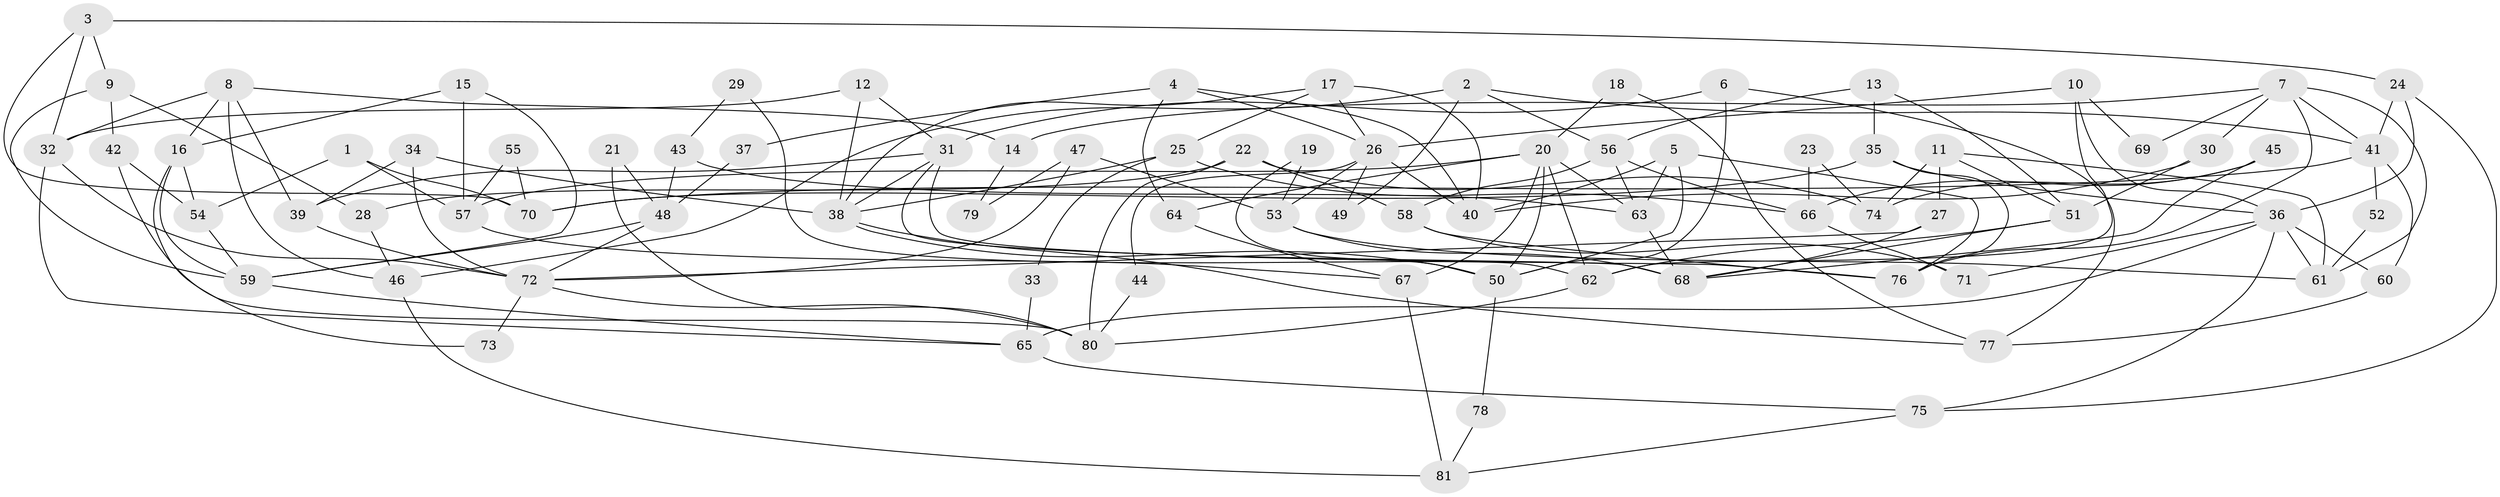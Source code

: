 // coarse degree distribution, {4: 0.1111111111111111, 11: 0.07407407407407407, 10: 0.037037037037037035, 5: 0.2222222222222222, 6: 0.14814814814814814, 2: 0.14814814814814814, 9: 0.1111111111111111, 7: 0.1111111111111111, 8: 0.037037037037037035}
// Generated by graph-tools (version 1.1) at 2025/51/03/04/25 22:51:11]
// undirected, 81 vertices, 162 edges
graph export_dot {
  node [color=gray90,style=filled];
  1;
  2;
  3;
  4;
  5;
  6;
  7;
  8;
  9;
  10;
  11;
  12;
  13;
  14;
  15;
  16;
  17;
  18;
  19;
  20;
  21;
  22;
  23;
  24;
  25;
  26;
  27;
  28;
  29;
  30;
  31;
  32;
  33;
  34;
  35;
  36;
  37;
  38;
  39;
  40;
  41;
  42;
  43;
  44;
  45;
  46;
  47;
  48;
  49;
  50;
  51;
  52;
  53;
  54;
  55;
  56;
  57;
  58;
  59;
  60;
  61;
  62;
  63;
  64;
  65;
  66;
  67;
  68;
  69;
  70;
  71;
  72;
  73;
  74;
  75;
  76;
  77;
  78;
  79;
  80;
  81;
  1 -- 70;
  1 -- 57;
  1 -- 54;
  2 -- 41;
  2 -- 56;
  2 -- 46;
  2 -- 49;
  3 -- 24;
  3 -- 32;
  3 -- 9;
  3 -- 70;
  4 -- 26;
  4 -- 40;
  4 -- 37;
  4 -- 64;
  5 -- 76;
  5 -- 63;
  5 -- 40;
  5 -- 50;
  6 -- 31;
  6 -- 77;
  6 -- 50;
  7 -- 41;
  7 -- 61;
  7 -- 14;
  7 -- 30;
  7 -- 69;
  7 -- 76;
  8 -- 32;
  8 -- 39;
  8 -- 14;
  8 -- 16;
  8 -- 46;
  9 -- 42;
  9 -- 28;
  9 -- 59;
  10 -- 62;
  10 -- 36;
  10 -- 26;
  10 -- 69;
  11 -- 61;
  11 -- 51;
  11 -- 27;
  11 -- 74;
  12 -- 38;
  12 -- 32;
  12 -- 31;
  13 -- 51;
  13 -- 56;
  13 -- 35;
  14 -- 79;
  15 -- 16;
  15 -- 59;
  15 -- 57;
  16 -- 59;
  16 -- 54;
  16 -- 73;
  17 -- 38;
  17 -- 26;
  17 -- 25;
  17 -- 40;
  18 -- 20;
  18 -- 77;
  19 -- 50;
  19 -- 53;
  20 -- 50;
  20 -- 57;
  20 -- 62;
  20 -- 63;
  20 -- 64;
  20 -- 67;
  21 -- 48;
  21 -- 80;
  22 -- 58;
  22 -- 28;
  22 -- 74;
  22 -- 80;
  23 -- 74;
  23 -- 66;
  24 -- 36;
  24 -- 75;
  24 -- 41;
  25 -- 38;
  25 -- 33;
  25 -- 66;
  26 -- 40;
  26 -- 44;
  26 -- 49;
  26 -- 53;
  27 -- 68;
  27 -- 72;
  28 -- 46;
  29 -- 43;
  29 -- 62;
  30 -- 40;
  30 -- 51;
  31 -- 68;
  31 -- 38;
  31 -- 39;
  31 -- 76;
  32 -- 65;
  32 -- 72;
  33 -- 65;
  34 -- 39;
  34 -- 38;
  34 -- 72;
  35 -- 76;
  35 -- 36;
  35 -- 70;
  36 -- 75;
  36 -- 60;
  36 -- 61;
  36 -- 65;
  36 -- 71;
  37 -- 48;
  38 -- 50;
  38 -- 77;
  39 -- 72;
  41 -- 70;
  41 -- 52;
  41 -- 60;
  42 -- 80;
  42 -- 54;
  43 -- 63;
  43 -- 48;
  44 -- 80;
  45 -- 66;
  45 -- 74;
  45 -- 68;
  46 -- 81;
  47 -- 53;
  47 -- 72;
  47 -- 79;
  48 -- 72;
  48 -- 59;
  50 -- 78;
  51 -- 62;
  51 -- 68;
  52 -- 61;
  53 -- 68;
  53 -- 61;
  54 -- 59;
  55 -- 57;
  55 -- 70;
  56 -- 66;
  56 -- 63;
  56 -- 58;
  57 -- 67;
  58 -- 76;
  58 -- 71;
  59 -- 65;
  60 -- 77;
  62 -- 80;
  63 -- 68;
  64 -- 67;
  65 -- 75;
  66 -- 71;
  67 -- 81;
  72 -- 73;
  72 -- 80;
  75 -- 81;
  78 -- 81;
}
